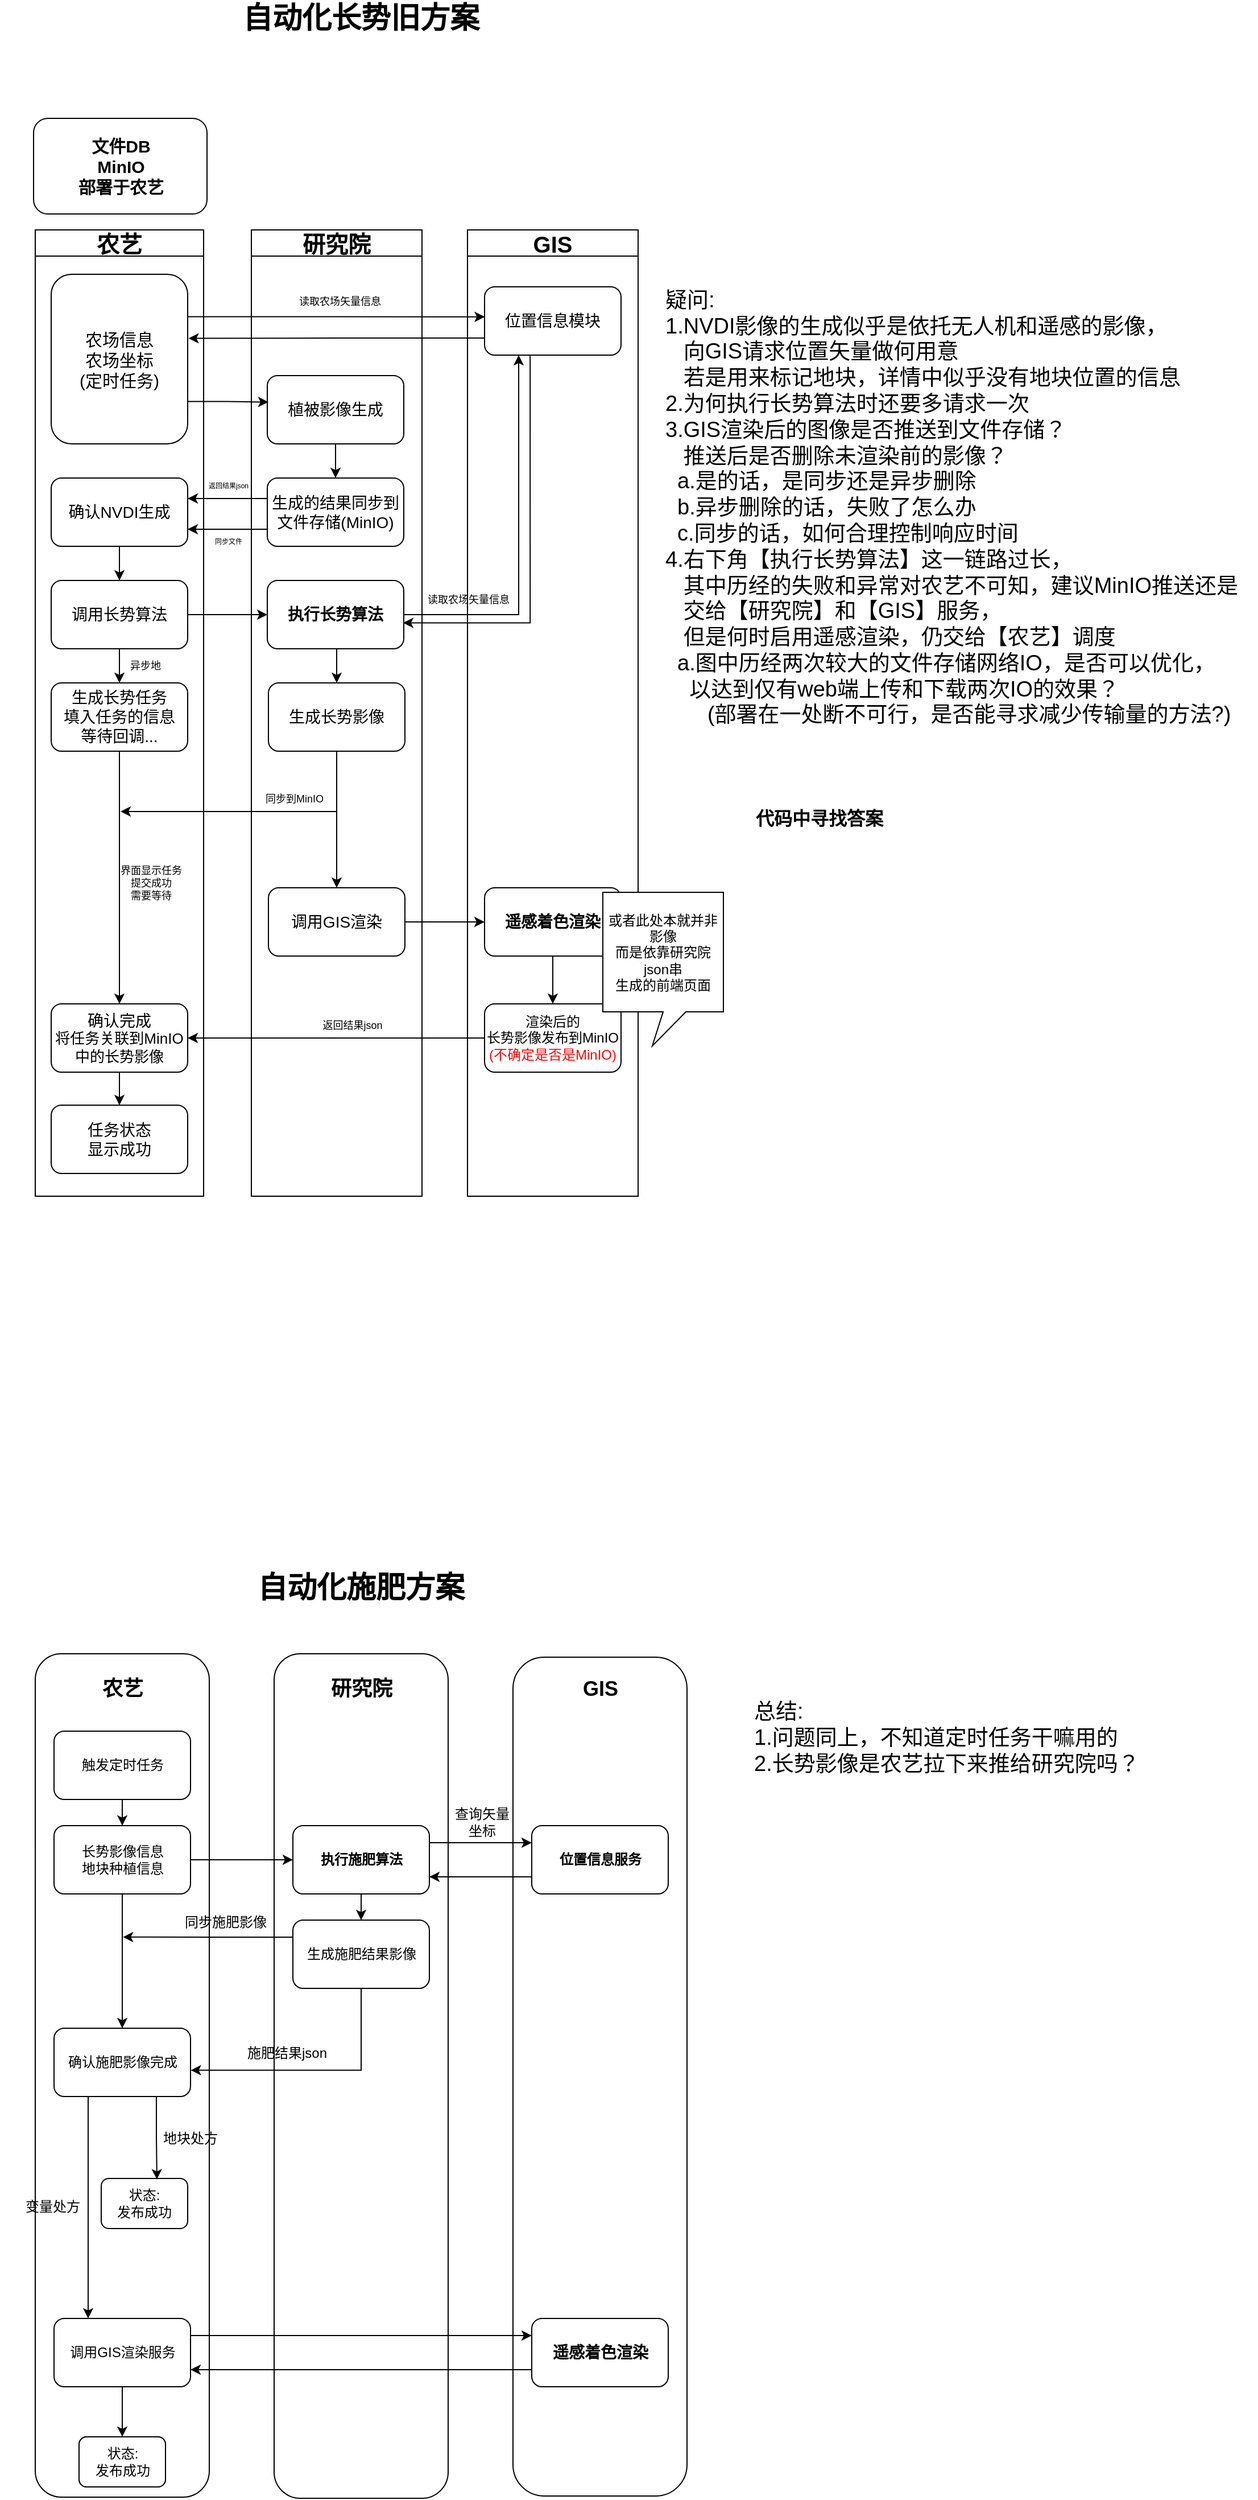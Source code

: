 <mxfile version="24.7.6">
  <diagram name="第 1 页" id="lfJFgyUHGgr_xkrEM4PF">
    <mxGraphModel dx="4097" dy="2403" grid="0" gridSize="10" guides="1" tooltips="1" connect="1" arrows="1" fold="1" page="0" pageScale="1" pageWidth="827" pageHeight="1169" math="0" shadow="0">
      <root>
        <mxCell id="0" />
        <mxCell id="1" parent="0" />
        <mxCell id="Aizblv3qcIen2mevFITz-2" value="&lt;font style=&quot;font-size: 20px;&quot;&gt;农艺&lt;/font&gt;" style="swimlane;whiteSpace=wrap;html=1;" vertex="1" parent="1">
          <mxGeometry x="100" y="350" width="148" height="849" as="geometry">
            <mxRectangle x="100" y="350" width="80" height="40" as="alternateBounds" />
          </mxGeometry>
        </mxCell>
        <mxCell id="Aizblv3qcIen2mevFITz-5" value="&lt;div&gt;&lt;span style=&quot;font-size: 15px; background-color: initial;&quot;&gt;农场信息&lt;/span&gt;&lt;br&gt;&lt;/div&gt;&lt;div style=&quot;font-size: 15px;&quot;&gt;&lt;font style=&quot;font-size: 15px;&quot;&gt;农场坐标&lt;/font&gt;&lt;/div&gt;&lt;div style=&quot;font-size: 15px;&quot;&gt;&lt;font style=&quot;font-size: 15px;&quot;&gt;(定时任务)&lt;/font&gt;&lt;/div&gt;" style="rounded=1;whiteSpace=wrap;html=1;" vertex="1" parent="Aizblv3qcIen2mevFITz-2">
          <mxGeometry x="14" y="39" width="120" height="149" as="geometry" />
        </mxCell>
        <mxCell id="Aizblv3qcIen2mevFITz-15" style="edgeStyle=orthogonalEdgeStyle;rounded=0;orthogonalLoop=1;jettySize=auto;html=1;exitX=0.5;exitY=1;exitDx=0;exitDy=0;entryX=0.5;entryY=0;entryDx=0;entryDy=0;" edge="1" parent="Aizblv3qcIen2mevFITz-2" source="Aizblv3qcIen2mevFITz-11" target="Aizblv3qcIen2mevFITz-14">
          <mxGeometry relative="1" as="geometry" />
        </mxCell>
        <mxCell id="Aizblv3qcIen2mevFITz-11" value="&lt;span style=&quot;font-size: 14px;&quot;&gt;确认NVDI生成&lt;/span&gt;" style="rounded=1;whiteSpace=wrap;html=1;" vertex="1" parent="Aizblv3qcIen2mevFITz-2">
          <mxGeometry x="14" y="218" width="120" height="60" as="geometry" />
        </mxCell>
        <mxCell id="Aizblv3qcIen2mevFITz-21" style="edgeStyle=orthogonalEdgeStyle;rounded=0;orthogonalLoop=1;jettySize=auto;html=1;exitX=0.5;exitY=1;exitDx=0;exitDy=0;" edge="1" parent="Aizblv3qcIen2mevFITz-2" source="Aizblv3qcIen2mevFITz-14" target="Aizblv3qcIen2mevFITz-20">
          <mxGeometry relative="1" as="geometry" />
        </mxCell>
        <mxCell id="Aizblv3qcIen2mevFITz-14" value="&lt;span style=&quot;font-size: 14px;&quot;&gt;调用长势算法&lt;/span&gt;" style="rounded=1;whiteSpace=wrap;html=1;" vertex="1" parent="Aizblv3qcIen2mevFITz-2">
          <mxGeometry x="14" y="308" width="120" height="60" as="geometry" />
        </mxCell>
        <mxCell id="Aizblv3qcIen2mevFITz-53" style="edgeStyle=orthogonalEdgeStyle;rounded=0;orthogonalLoop=1;jettySize=auto;html=1;exitX=0.5;exitY=1;exitDx=0;exitDy=0;entryX=0.5;entryY=0;entryDx=0;entryDy=0;" edge="1" parent="Aizblv3qcIen2mevFITz-2" source="Aizblv3qcIen2mevFITz-20" target="Aizblv3qcIen2mevFITz-52">
          <mxGeometry relative="1" as="geometry" />
        </mxCell>
        <mxCell id="Aizblv3qcIen2mevFITz-20" value="&lt;span style=&quot;font-size: 14px;&quot;&gt;生成长势任务&lt;/span&gt;&lt;div&gt;&lt;span style=&quot;font-size: 14px;&quot;&gt;填入任务的信息&lt;/span&gt;&lt;/div&gt;&lt;div&gt;&lt;span style=&quot;font-size: 14px;&quot;&gt;等待回调...&lt;/span&gt;&lt;/div&gt;" style="rounded=1;whiteSpace=wrap;html=1;" vertex="1" parent="Aizblv3qcIen2mevFITz-2">
          <mxGeometry x="14" y="398" width="120" height="60" as="geometry" />
        </mxCell>
        <mxCell id="Aizblv3qcIen2mevFITz-22" value="异步地" style="text;html=1;align=center;verticalAlign=middle;whiteSpace=wrap;rounded=0;fontSize=9;" vertex="1" parent="Aizblv3qcIen2mevFITz-2">
          <mxGeometry x="67" y="373" width="60" height="20" as="geometry" />
        </mxCell>
        <mxCell id="Aizblv3qcIen2mevFITz-9" style="edgeStyle=orthogonalEdgeStyle;rounded=0;orthogonalLoop=1;jettySize=auto;html=1;exitX=0.5;exitY=1;exitDx=0;exitDy=0;entryX=0.5;entryY=0;entryDx=0;entryDy=0;" edge="1" parent="Aizblv3qcIen2mevFITz-2" source="Aizblv3qcIen2mevFITz-6" target="Aizblv3qcIen2mevFITz-8">
          <mxGeometry relative="1" as="geometry" />
        </mxCell>
        <mxCell id="Aizblv3qcIen2mevFITz-6" value="&lt;span style=&quot;font-size: 14px;&quot;&gt;植被影像生成&lt;/span&gt;" style="rounded=1;whiteSpace=wrap;html=1;" vertex="1" parent="Aizblv3qcIen2mevFITz-2">
          <mxGeometry x="204" y="128" width="120" height="60" as="geometry" />
        </mxCell>
        <mxCell id="Aizblv3qcIen2mevFITz-87" style="edgeStyle=orthogonalEdgeStyle;rounded=0;orthogonalLoop=1;jettySize=auto;html=1;exitX=0;exitY=0.75;exitDx=0;exitDy=0;entryX=1;entryY=0.75;entryDx=0;entryDy=0;" edge="1" parent="Aizblv3qcIen2mevFITz-2" source="Aizblv3qcIen2mevFITz-8" target="Aizblv3qcIen2mevFITz-11">
          <mxGeometry relative="1" as="geometry" />
        </mxCell>
        <mxCell id="Aizblv3qcIen2mevFITz-8" value="&lt;span style=&quot;font-size: 14px;&quot;&gt;生成的结果同步到文件存储(MinIO)&lt;/span&gt;" style="rounded=1;whiteSpace=wrap;html=1;" vertex="1" parent="Aizblv3qcIen2mevFITz-2">
          <mxGeometry x="204" y="218" width="120" height="60" as="geometry" />
        </mxCell>
        <mxCell id="Aizblv3qcIen2mevFITz-17" value="&lt;div&gt;&lt;span style=&quot;font-size: 14px; background-color: initial;&quot;&gt;执行长势算法&lt;/span&gt;&lt;br&gt;&lt;/div&gt;" style="rounded=1;whiteSpace=wrap;html=1;fontStyle=1" vertex="1" parent="Aizblv3qcIen2mevFITz-2">
          <mxGeometry x="204" y="308" width="120" height="60" as="geometry" />
        </mxCell>
        <mxCell id="Aizblv3qcIen2mevFITz-18" style="edgeStyle=orthogonalEdgeStyle;rounded=0;orthogonalLoop=1;jettySize=auto;html=1;exitX=1;exitY=0.5;exitDx=0;exitDy=0;entryX=0;entryY=0.5;entryDx=0;entryDy=0;" edge="1" parent="Aizblv3qcIen2mevFITz-2" source="Aizblv3qcIen2mevFITz-14" target="Aizblv3qcIen2mevFITz-17">
          <mxGeometry relative="1" as="geometry" />
        </mxCell>
        <mxCell id="Aizblv3qcIen2mevFITz-27" style="edgeStyle=orthogonalEdgeStyle;rounded=0;orthogonalLoop=1;jettySize=auto;html=1;exitX=1;exitY=0.75;exitDx=0;exitDy=0;entryX=0.008;entryY=0.388;entryDx=0;entryDy=0;entryPerimeter=0;" edge="1" parent="Aizblv3qcIen2mevFITz-2" source="Aizblv3qcIen2mevFITz-5" target="Aizblv3qcIen2mevFITz-6">
          <mxGeometry relative="1" as="geometry" />
        </mxCell>
        <mxCell id="Aizblv3qcIen2mevFITz-57" style="edgeStyle=orthogonalEdgeStyle;rounded=0;orthogonalLoop=1;jettySize=auto;html=1;exitX=0.5;exitY=1;exitDx=0;exitDy=0;entryX=0.5;entryY=0;entryDx=0;entryDy=0;" edge="1" parent="Aizblv3qcIen2mevFITz-2" source="Aizblv3qcIen2mevFITz-52" target="Aizblv3qcIen2mevFITz-56">
          <mxGeometry relative="1" as="geometry" />
        </mxCell>
        <mxCell id="Aizblv3qcIen2mevFITz-52" value="&lt;span style=&quot;font-size: 14px;&quot;&gt;确认完成&lt;/span&gt;&lt;div&gt;&lt;span style=&quot;font-size: 13px;&quot;&gt;将任务关联到MinIO中的长势影像&lt;/span&gt;&lt;/div&gt;" style="rounded=1;whiteSpace=wrap;html=1;" vertex="1" parent="Aizblv3qcIen2mevFITz-2">
          <mxGeometry x="14" y="680" width="120" height="60" as="geometry" />
        </mxCell>
        <mxCell id="Aizblv3qcIen2mevFITz-55" value="界面显示任务提交成功&lt;div&gt;需要等待&lt;/div&gt;" style="text;html=1;align=center;verticalAlign=middle;whiteSpace=wrap;rounded=0;fontSize=9;" vertex="1" parent="Aizblv3qcIen2mevFITz-2">
          <mxGeometry x="72" y="564" width="60" height="20" as="geometry" />
        </mxCell>
        <mxCell id="Aizblv3qcIen2mevFITz-56" value="&lt;span style=&quot;font-size: 14px;&quot;&gt;任务状态&lt;/span&gt;&lt;div&gt;&lt;span style=&quot;font-size: 14px;&quot;&gt;显示成功&lt;/span&gt;&lt;/div&gt;" style="rounded=1;whiteSpace=wrap;html=1;" vertex="1" parent="Aizblv3qcIen2mevFITz-2">
          <mxGeometry x="14" y="769" width="120" height="60" as="geometry" />
        </mxCell>
        <mxCell id="Aizblv3qcIen2mevFITz-3" value="&lt;font style=&quot;font-size: 20px;&quot;&gt;研究院&lt;/font&gt;" style="swimlane;whiteSpace=wrap;html=1;" vertex="1" parent="1">
          <mxGeometry x="290" y="350" width="150" height="849" as="geometry" />
        </mxCell>
        <mxCell id="Aizblv3qcIen2mevFITz-34" value="读取农场矢量信息" style="text;html=1;align=center;verticalAlign=middle;whiteSpace=wrap;rounded=0;fontSize=9;" vertex="1" parent="Aizblv3qcIen2mevFITz-3">
          <mxGeometry x="37" y="53" width="82" height="20" as="geometry" />
        </mxCell>
        <mxCell id="Aizblv3qcIen2mevFITz-82" style="edgeStyle=orthogonalEdgeStyle;rounded=0;orthogonalLoop=1;jettySize=auto;html=1;exitX=0.5;exitY=1;exitDx=0;exitDy=0;" edge="1" parent="Aizblv3qcIen2mevFITz-3" source="Aizblv3qcIen2mevFITz-38" target="Aizblv3qcIen2mevFITz-42">
          <mxGeometry relative="1" as="geometry" />
        </mxCell>
        <mxCell id="Aizblv3qcIen2mevFITz-38" value="&lt;span style=&quot;font-size: 14px;&quot;&gt;生成长势影像&lt;/span&gt;" style="rounded=1;whiteSpace=wrap;html=1;" vertex="1" parent="Aizblv3qcIen2mevFITz-3">
          <mxGeometry x="15" y="398" width="120" height="60" as="geometry" />
        </mxCell>
        <mxCell id="Aizblv3qcIen2mevFITz-42" value="&lt;span style=&quot;font-size: 14px;&quot;&gt;调用GIS渲染&lt;/span&gt;" style="rounded=1;whiteSpace=wrap;html=1;" vertex="1" parent="Aizblv3qcIen2mevFITz-3">
          <mxGeometry x="15" y="578" width="120" height="60" as="geometry" />
        </mxCell>
        <mxCell id="Aizblv3qcIen2mevFITz-83" value="" style="endArrow=classic;html=1;rounded=0;" edge="1" parent="Aizblv3qcIen2mevFITz-3">
          <mxGeometry width="50" height="50" relative="1" as="geometry">
            <mxPoint x="75" y="511" as="sourcePoint" />
            <mxPoint x="-115" y="511" as="targetPoint" />
          </mxGeometry>
        </mxCell>
        <mxCell id="Aizblv3qcIen2mevFITz-84" value="同步到MinIO" style="text;html=1;align=center;verticalAlign=middle;whiteSpace=wrap;rounded=0;fontSize=9;" vertex="1" parent="Aizblv3qcIen2mevFITz-3">
          <mxGeometry x="-3" y="490" width="82" height="20" as="geometry" />
        </mxCell>
        <mxCell id="Aizblv3qcIen2mevFITz-85" value="返回结果json" style="text;html=1;align=center;verticalAlign=middle;whiteSpace=wrap;rounded=0;fontSize=9;" vertex="1" parent="Aizblv3qcIen2mevFITz-3">
          <mxGeometry x="48" y="689" width="82" height="20" as="geometry" />
        </mxCell>
        <mxCell id="Aizblv3qcIen2mevFITz-4" value="&lt;font style=&quot;font-size: 20px;&quot;&gt;GIS&lt;/font&gt;" style="swimlane;whiteSpace=wrap;html=1;" vertex="1" parent="1">
          <mxGeometry x="480" y="350" width="150" height="849" as="geometry" />
        </mxCell>
        <mxCell id="Aizblv3qcIen2mevFITz-33" style="edgeStyle=orthogonalEdgeStyle;rounded=0;orthogonalLoop=1;jettySize=auto;html=1;exitX=0;exitY=0.75;exitDx=0;exitDy=0;" edge="1" parent="Aizblv3qcIen2mevFITz-4" source="Aizblv3qcIen2mevFITz-30">
          <mxGeometry relative="1" as="geometry">
            <mxPoint x="-245.286" y="95.286" as="targetPoint" />
          </mxGeometry>
        </mxCell>
        <mxCell id="Aizblv3qcIen2mevFITz-30" value="&lt;span style=&quot;font-size: 14px;&quot;&gt;位置信息模块&lt;/span&gt;" style="rounded=1;whiteSpace=wrap;html=1;" vertex="1" parent="Aizblv3qcIen2mevFITz-4">
          <mxGeometry x="15" y="50" width="120" height="60" as="geometry" />
        </mxCell>
        <mxCell id="Aizblv3qcIen2mevFITz-36" value="读取农场矢量信息" style="text;html=1;align=center;verticalAlign=middle;whiteSpace=wrap;rounded=0;fontSize=9;" vertex="1" parent="Aizblv3qcIen2mevFITz-4">
          <mxGeometry x="-40" y="315" width="82" height="20" as="geometry" />
        </mxCell>
        <mxCell id="Aizblv3qcIen2mevFITz-51" style="edgeStyle=orthogonalEdgeStyle;rounded=0;orthogonalLoop=1;jettySize=auto;html=1;exitX=0.5;exitY=1;exitDx=0;exitDy=0;entryX=0.5;entryY=0;entryDx=0;entryDy=0;" edge="1" parent="Aizblv3qcIen2mevFITz-4" source="Aizblv3qcIen2mevFITz-44" target="Aizblv3qcIen2mevFITz-50">
          <mxGeometry relative="1" as="geometry" />
        </mxCell>
        <mxCell id="Aizblv3qcIen2mevFITz-44" value="&lt;span style=&quot;font-size: 14px;&quot;&gt;遥感着色渲染&lt;/span&gt;" style="rounded=1;whiteSpace=wrap;html=1;fontStyle=1" vertex="1" parent="Aizblv3qcIen2mevFITz-4">
          <mxGeometry x="15" y="578" width="120" height="60" as="geometry" />
        </mxCell>
        <mxCell id="Aizblv3qcIen2mevFITz-50" value="&lt;font style=&quot;font-size: 12px;&quot;&gt;渲染后的&lt;/font&gt;&lt;div style=&quot;&quot;&gt;&lt;font style=&quot;font-size: 12px;&quot;&gt;长势影像发布到MinIO&lt;/font&gt;&lt;/div&gt;&lt;div style=&quot;&quot;&gt;&lt;font color=&quot;#f50a0a&quot; style=&quot;font-size: 12px;&quot;&gt;(不确定是否是MinIO)&lt;/font&gt;&lt;/div&gt;" style="rounded=1;whiteSpace=wrap;html=1;" vertex="1" parent="Aizblv3qcIen2mevFITz-4">
          <mxGeometry x="15" y="680" width="120" height="60" as="geometry" />
        </mxCell>
        <mxCell id="Aizblv3qcIen2mevFITz-16" value="自动化长势旧方案" style="text;html=1;align=center;verticalAlign=middle;whiteSpace=wrap;rounded=0;fontStyle=1;fontSize=26;" vertex="1" parent="1">
          <mxGeometry x="270.25" y="149" width="232.5" height="30" as="geometry" />
        </mxCell>
        <mxCell id="Aizblv3qcIen2mevFITz-31" style="edgeStyle=orthogonalEdgeStyle;rounded=0;orthogonalLoop=1;jettySize=auto;html=1;exitX=1;exitY=0.25;exitDx=0;exitDy=0;entryX=0.002;entryY=0.44;entryDx=0;entryDy=0;entryPerimeter=0;" edge="1" parent="1" source="Aizblv3qcIen2mevFITz-5" target="Aizblv3qcIen2mevFITz-30">
          <mxGeometry relative="1" as="geometry" />
        </mxCell>
        <mxCell id="Aizblv3qcIen2mevFITz-35" style="edgeStyle=orthogonalEdgeStyle;rounded=0;orthogonalLoop=1;jettySize=auto;html=1;exitX=1;exitY=0.5;exitDx=0;exitDy=0;entryX=0.25;entryY=1;entryDx=0;entryDy=0;" edge="1" parent="1" source="Aizblv3qcIen2mevFITz-17" target="Aizblv3qcIen2mevFITz-30">
          <mxGeometry relative="1" as="geometry" />
        </mxCell>
        <mxCell id="Aizblv3qcIen2mevFITz-37" style="edgeStyle=orthogonalEdgeStyle;rounded=0;orthogonalLoop=1;jettySize=auto;html=1;exitX=0.334;exitY=1.011;exitDx=0;exitDy=0;entryX=0.995;entryY=0.62;entryDx=0;entryDy=0;exitPerimeter=0;entryPerimeter=0;" edge="1" parent="1" source="Aizblv3qcIen2mevFITz-30" target="Aizblv3qcIen2mevFITz-17">
          <mxGeometry relative="1" as="geometry" />
        </mxCell>
        <mxCell id="Aizblv3qcIen2mevFITz-39" style="edgeStyle=orthogonalEdgeStyle;rounded=0;orthogonalLoop=1;jettySize=auto;html=1;exitX=0.5;exitY=1;exitDx=0;exitDy=0;entryX=0.5;entryY=0;entryDx=0;entryDy=0;" edge="1" parent="1" source="Aizblv3qcIen2mevFITz-17" target="Aizblv3qcIen2mevFITz-38">
          <mxGeometry relative="1" as="geometry" />
        </mxCell>
        <mxCell id="Aizblv3qcIen2mevFITz-49" style="edgeStyle=orthogonalEdgeStyle;rounded=0;orthogonalLoop=1;jettySize=auto;html=1;exitX=1;exitY=0.5;exitDx=0;exitDy=0;entryX=0;entryY=0.5;entryDx=0;entryDy=0;" edge="1" parent="1" source="Aizblv3qcIen2mevFITz-42" target="Aizblv3qcIen2mevFITz-44">
          <mxGeometry relative="1" as="geometry" />
        </mxCell>
        <mxCell id="Aizblv3qcIen2mevFITz-54" style="edgeStyle=orthogonalEdgeStyle;rounded=0;orthogonalLoop=1;jettySize=auto;html=1;exitX=0;exitY=0.5;exitDx=0;exitDy=0;entryX=1;entryY=0.5;entryDx=0;entryDy=0;" edge="1" parent="1" source="Aizblv3qcIen2mevFITz-50" target="Aizblv3qcIen2mevFITz-52">
          <mxGeometry relative="1" as="geometry" />
        </mxCell>
        <mxCell id="Aizblv3qcIen2mevFITz-58" value="&lt;font style=&quot;font-size: 19px;&quot;&gt;疑问:&lt;/font&gt;&lt;div style=&quot;font-size: 19px;&quot;&gt;&lt;font style=&quot;font-size: 19px;&quot;&gt;1.NVDI影像的生成似乎是依托无人机和遥感的影像，&lt;/font&gt;&lt;/div&gt;&lt;div style=&quot;font-size: 19px;&quot;&gt;&lt;font style=&quot;font-size: 19px;&quot;&gt;&amp;nbsp; &amp;nbsp;向GIS请求位置矢量做何用意&lt;/font&gt;&lt;/div&gt;&lt;div style=&quot;font-size: 19px;&quot;&gt;&lt;font style=&quot;font-size: 19px;&quot;&gt;&amp;nbsp; &amp;nbsp;若是用来标记地块，详情中似乎没有地块位置的信息&lt;/font&gt;&lt;/div&gt;&lt;div style=&quot;font-size: 19px;&quot;&gt;&lt;font style=&quot;font-size: 19px;&quot;&gt;2.为何执行长势算法时还要多请求一次&lt;/font&gt;&lt;/div&gt;&lt;div style=&quot;font-size: 19px;&quot;&gt;&lt;font style=&quot;font-size: 19px;&quot;&gt;3.GIS渲染后的图像是否推送到文件存储？&lt;/font&gt;&lt;/div&gt;&lt;div style=&quot;font-size: 19px;&quot;&gt;&lt;font style=&quot;font-size: 19px;&quot;&gt;&amp;nbsp; &amp;nbsp;推送后是否删除未渲染前的影像？&lt;/font&gt;&lt;/div&gt;&lt;div style=&quot;font-size: 19px;&quot;&gt;&lt;font style=&quot;font-size: 19px;&quot;&gt;&amp;nbsp; a.是的话，是同步还是异步删除&lt;/font&gt;&lt;/div&gt;&lt;div style=&quot;font-size: 19px;&quot;&gt;&lt;font style=&quot;font-size: 19px;&quot;&gt;&amp;nbsp; b.异步删除的话，失败了怎么办&lt;/font&gt;&lt;/div&gt;&lt;div style=&quot;font-size: 19px;&quot;&gt;&lt;font style=&quot;font-size: 19px;&quot;&gt;&amp;nbsp; c.同步的话，如何合理控制响应时间&lt;/font&gt;&lt;/div&gt;&lt;div style=&quot;font-size: 19px;&quot;&gt;&lt;font style=&quot;font-size: 19px;&quot;&gt;4.右下角【执行长势算法】这一链路过长，&lt;/font&gt;&lt;/div&gt;&lt;div style=&quot;font-size: 19px;&quot;&gt;&lt;font style=&quot;font-size: 19px;&quot;&gt;&amp;nbsp; &amp;nbsp;其中历经的失败和异常对农艺不可知，建议MinIO推送还是&lt;/font&gt;&lt;/div&gt;&lt;div style=&quot;font-size: 19px;&quot;&gt;&amp;nbsp; &amp;nbsp;交给【研究院】和【GIS】服务，&lt;/div&gt;&lt;div style=&quot;font-size: 19px;&quot;&gt;&amp;nbsp; &amp;nbsp;但是何时启用遥感渲染，仍交给【农艺】调度&lt;/div&gt;&lt;div style=&quot;font-size: 19px;&quot;&gt;&amp;nbsp; a.图中历经两次较大的文件存储网络IO，是否可以优化，&lt;/div&gt;&lt;div style=&quot;font-size: 19px;&quot;&gt;&amp;nbsp; &amp;nbsp; 以达到仅有web端上传和下载两次IO的效果？&lt;/div&gt;&lt;div style=&quot;font-size: 19px;&quot;&gt;&amp;nbsp; &amp;nbsp; &amp;nbsp; &amp;nbsp;(部署在一处断不可行，是否能寻求减少传输量的方法?)&lt;/div&gt;" style="text;html=1;align=left;verticalAlign=middle;resizable=0;points=[];autosize=1;strokeColor=none;fillColor=none;" vertex="1" parent="1">
          <mxGeometry x="652" y="394" width="522" height="400" as="geometry" />
        </mxCell>
        <mxCell id="Aizblv3qcIen2mevFITz-59" value="&lt;b&gt;&lt;font style=&quot;font-size: 16px;&quot;&gt;代码中寻找答案&lt;/font&gt;&lt;/b&gt;" style="text;html=1;align=center;verticalAlign=middle;resizable=0;points=[];autosize=1;strokeColor=none;fillColor=none;" vertex="1" parent="1">
          <mxGeometry x="724" y="851" width="130" height="31" as="geometry" />
        </mxCell>
        <mxCell id="Aizblv3qcIen2mevFITz-61" value="" style="rounded=1;whiteSpace=wrap;html=1;" vertex="1" parent="1">
          <mxGeometry x="100" y="1601" width="153" height="741" as="geometry" />
        </mxCell>
        <mxCell id="Aizblv3qcIen2mevFITz-62" value="自动化施肥方案" style="text;html=1;align=center;verticalAlign=middle;whiteSpace=wrap;rounded=0;fontStyle=1;fontSize=26;" vertex="1" parent="1">
          <mxGeometry x="270.25" y="1528" width="232.5" height="30" as="geometry" />
        </mxCell>
        <mxCell id="Aizblv3qcIen2mevFITz-63" value="" style="rounded=1;whiteSpace=wrap;html=1;" vertex="1" parent="1">
          <mxGeometry x="310" y="1601" width="153" height="742" as="geometry" />
        </mxCell>
        <mxCell id="Aizblv3qcIen2mevFITz-64" value="" style="rounded=1;whiteSpace=wrap;html=1;arcSize=18;" vertex="1" parent="1">
          <mxGeometry x="520" y="1604" width="153" height="737" as="geometry" />
        </mxCell>
        <mxCell id="Aizblv3qcIen2mevFITz-65" value="农艺" style="text;html=1;align=center;verticalAlign=middle;whiteSpace=wrap;rounded=0;fontSize=18;fontStyle=1" vertex="1" parent="1">
          <mxGeometry x="146.5" y="1617" width="60" height="30" as="geometry" />
        </mxCell>
        <mxCell id="Aizblv3qcIen2mevFITz-66" value="研究院" style="text;html=1;align=center;verticalAlign=middle;whiteSpace=wrap;rounded=0;fontSize=18;fontStyle=1" vertex="1" parent="1">
          <mxGeometry x="356.5" y="1617" width="60" height="30" as="geometry" />
        </mxCell>
        <mxCell id="Aizblv3qcIen2mevFITz-67" value="GIS" style="text;html=1;align=center;verticalAlign=middle;whiteSpace=wrap;rounded=0;fontSize=18;fontStyle=1" vertex="1" parent="1">
          <mxGeometry x="566.5" y="1617" width="60" height="30" as="geometry" />
        </mxCell>
        <mxCell id="Aizblv3qcIen2mevFITz-68" value="&lt;span style=&quot;font-size: 19px;&quot;&gt;总结:&lt;/span&gt;&lt;div&gt;&lt;span style=&quot;font-size: 19px;&quot;&gt;1.问题同上，不知道定时任务干嘛用的&lt;/span&gt;&lt;/div&gt;&lt;div&gt;&lt;span style=&quot;font-size: 19px;&quot;&gt;2.长势影像是农艺拉下来推给研究院吗？&lt;/span&gt;&lt;/div&gt;&lt;div&gt;&lt;br&gt;&lt;/div&gt;" style="text;html=1;align=left;verticalAlign=middle;resizable=0;points=[];autosize=1;strokeColor=none;fillColor=none;" vertex="1" parent="1">
          <mxGeometry x="730" y="1634" width="357" height="95" as="geometry" />
        </mxCell>
        <mxCell id="Aizblv3qcIen2mevFITz-74" style="edgeStyle=orthogonalEdgeStyle;rounded=0;orthogonalLoop=1;jettySize=auto;html=1;exitX=1;exitY=0.5;exitDx=0;exitDy=0;entryX=0;entryY=0.5;entryDx=0;entryDy=0;" edge="1" parent="1" source="Aizblv3qcIen2mevFITz-69" target="Aizblv3qcIen2mevFITz-73">
          <mxGeometry relative="1" as="geometry" />
        </mxCell>
        <mxCell id="Aizblv3qcIen2mevFITz-102" style="edgeStyle=orthogonalEdgeStyle;rounded=0;orthogonalLoop=1;jettySize=auto;html=1;exitX=0.5;exitY=1;exitDx=0;exitDy=0;entryX=0.5;entryY=0;entryDx=0;entryDy=0;" edge="1" parent="1" source="Aizblv3qcIen2mevFITz-69" target="Aizblv3qcIen2mevFITz-101">
          <mxGeometry relative="1" as="geometry" />
        </mxCell>
        <mxCell id="Aizblv3qcIen2mevFITz-69" value="长势影像信息&lt;div&gt;地块种植信息&lt;/div&gt;" style="rounded=1;whiteSpace=wrap;html=1;" vertex="1" parent="1">
          <mxGeometry x="116.5" y="1752" width="120" height="60" as="geometry" />
        </mxCell>
        <mxCell id="Aizblv3qcIen2mevFITz-70" value="&lt;div style=&quot;font-size: 15px;&quot;&gt;文件DB&lt;/div&gt;MinIO&lt;div&gt;部署于农艺&lt;/div&gt;" style="rounded=1;whiteSpace=wrap;html=1;fontStyle=1;fontSize=15;" vertex="1" parent="1">
          <mxGeometry x="98.5" y="252" width="152.5" height="84" as="geometry" />
        </mxCell>
        <mxCell id="Aizblv3qcIen2mevFITz-72" style="edgeStyle=orthogonalEdgeStyle;rounded=0;orthogonalLoop=1;jettySize=auto;html=1;exitX=0.5;exitY=1;exitDx=0;exitDy=0;entryX=0.5;entryY=0;entryDx=0;entryDy=0;" edge="1" parent="1" source="Aizblv3qcIen2mevFITz-71" target="Aizblv3qcIen2mevFITz-69">
          <mxGeometry relative="1" as="geometry" />
        </mxCell>
        <mxCell id="Aizblv3qcIen2mevFITz-71" value="触发定时任务" style="rounded=1;whiteSpace=wrap;html=1;" vertex="1" parent="1">
          <mxGeometry x="116.5" y="1669" width="120" height="60" as="geometry" />
        </mxCell>
        <mxCell id="Aizblv3qcIen2mevFITz-76" style="edgeStyle=orthogonalEdgeStyle;rounded=0;orthogonalLoop=1;jettySize=auto;html=1;exitX=1;exitY=0.25;exitDx=0;exitDy=0;entryX=0;entryY=0.25;entryDx=0;entryDy=0;" edge="1" parent="1" source="Aizblv3qcIen2mevFITz-73" target="Aizblv3qcIen2mevFITz-75">
          <mxGeometry relative="1" as="geometry" />
        </mxCell>
        <mxCell id="Aizblv3qcIen2mevFITz-86" style="edgeStyle=orthogonalEdgeStyle;rounded=0;orthogonalLoop=1;jettySize=auto;html=1;exitX=0.5;exitY=1;exitDx=0;exitDy=0;entryX=0.5;entryY=0;entryDx=0;entryDy=0;" edge="1" parent="1" source="Aizblv3qcIen2mevFITz-73" target="Aizblv3qcIen2mevFITz-79">
          <mxGeometry relative="1" as="geometry" />
        </mxCell>
        <mxCell id="Aizblv3qcIen2mevFITz-73" value="执行施肥算法" style="rounded=1;whiteSpace=wrap;html=1;fontStyle=1" vertex="1" parent="1">
          <mxGeometry x="326.5" y="1752" width="120" height="60" as="geometry" />
        </mxCell>
        <mxCell id="Aizblv3qcIen2mevFITz-77" style="edgeStyle=orthogonalEdgeStyle;rounded=0;orthogonalLoop=1;jettySize=auto;html=1;exitX=0;exitY=0.75;exitDx=0;exitDy=0;entryX=1;entryY=0.75;entryDx=0;entryDy=0;" edge="1" parent="1" source="Aizblv3qcIen2mevFITz-75" target="Aizblv3qcIen2mevFITz-73">
          <mxGeometry relative="1" as="geometry" />
        </mxCell>
        <mxCell id="Aizblv3qcIen2mevFITz-75" value="位置信息服务" style="rounded=1;whiteSpace=wrap;html=1;fontStyle=1" vertex="1" parent="1">
          <mxGeometry x="536.5" y="1752" width="120" height="60" as="geometry" />
        </mxCell>
        <mxCell id="Aizblv3qcIen2mevFITz-78" value="查询矢量坐标" style="text;html=1;align=center;verticalAlign=middle;whiteSpace=wrap;rounded=0;" vertex="1" parent="1">
          <mxGeometry x="463" y="1734" width="60" height="30" as="geometry" />
        </mxCell>
        <mxCell id="Aizblv3qcIen2mevFITz-108" style="edgeStyle=orthogonalEdgeStyle;rounded=0;orthogonalLoop=1;jettySize=auto;html=1;exitX=0;exitY=0.25;exitDx=0;exitDy=0;" edge="1" parent="1" source="Aizblv3qcIen2mevFITz-79">
          <mxGeometry relative="1" as="geometry">
            <mxPoint x="177.075" y="1849.896" as="targetPoint" />
          </mxGeometry>
        </mxCell>
        <mxCell id="Aizblv3qcIen2mevFITz-79" value="生成施肥结果影像" style="rounded=1;whiteSpace=wrap;html=1;fontStyle=0" vertex="1" parent="1">
          <mxGeometry x="326.5" y="1835" width="120" height="60" as="geometry" />
        </mxCell>
        <mxCell id="Aizblv3qcIen2mevFITz-12" style="edgeStyle=orthogonalEdgeStyle;rounded=0;orthogonalLoop=1;jettySize=auto;html=1;exitX=0;exitY=0.5;exitDx=0;exitDy=0;entryX=1;entryY=0.5;entryDx=0;entryDy=0;" edge="1" parent="1">
          <mxGeometry relative="1" as="geometry">
            <mxPoint x="304" y="586" as="sourcePoint" />
            <mxPoint x="234" y="586" as="targetPoint" />
          </mxGeometry>
        </mxCell>
        <mxCell id="Aizblv3qcIen2mevFITz-13" value="返回结果json" style="text;html=1;align=center;verticalAlign=middle;whiteSpace=wrap;rounded=0;fontSize=6;" vertex="1" parent="1">
          <mxGeometry x="240" y="565" width="60" height="20" as="geometry" />
        </mxCell>
        <mxCell id="Aizblv3qcIen2mevFITz-88" value="同步文件" style="text;html=1;align=center;verticalAlign=middle;whiteSpace=wrap;rounded=0;fontSize=6;" vertex="1" parent="1">
          <mxGeometry x="240" y="614" width="60" height="20" as="geometry" />
        </mxCell>
        <mxCell id="Aizblv3qcIen2mevFITz-95" value="或者此处本就并非影像&lt;div&gt;而是依靠研究院json串&lt;/div&gt;&lt;div&gt;生成的前端页面&lt;/div&gt;" style="shape=callout;whiteSpace=wrap;html=1;perimeter=calloutPerimeter;position2=0.41;" vertex="1" parent="1">
          <mxGeometry x="599" y="932" width="106" height="135" as="geometry" />
        </mxCell>
        <mxCell id="Aizblv3qcIen2mevFITz-100" value="同步施肥影像" style="text;html=1;align=center;verticalAlign=middle;whiteSpace=wrap;rounded=0;" vertex="1" parent="1">
          <mxGeometry x="221" y="1822" width="93" height="30" as="geometry" />
        </mxCell>
        <mxCell id="Aizblv3qcIen2mevFITz-112" style="edgeStyle=orthogonalEdgeStyle;rounded=0;orthogonalLoop=1;jettySize=auto;html=1;exitX=0.25;exitY=1;exitDx=0;exitDy=0;entryX=0.25;entryY=0;entryDx=0;entryDy=0;" edge="1" parent="1" source="Aizblv3qcIen2mevFITz-101" target="Aizblv3qcIen2mevFITz-111">
          <mxGeometry relative="1" as="geometry" />
        </mxCell>
        <mxCell id="Aizblv3qcIen2mevFITz-101" value="确认施肥影像完成" style="rounded=1;whiteSpace=wrap;html=1;fontStyle=0" vertex="1" parent="1">
          <mxGeometry x="116.5" y="1930" width="120" height="60" as="geometry" />
        </mxCell>
        <mxCell id="Aizblv3qcIen2mevFITz-105" value="施肥结果json" style="text;html=1;align=center;verticalAlign=middle;whiteSpace=wrap;rounded=0;" vertex="1" parent="1">
          <mxGeometry x="275" y="1937" width="93" height="30" as="geometry" />
        </mxCell>
        <mxCell id="Aizblv3qcIen2mevFITz-110" style="edgeStyle=orthogonalEdgeStyle;rounded=0;orthogonalLoop=1;jettySize=auto;html=1;exitX=0.5;exitY=1;exitDx=0;exitDy=0;entryX=1.002;entryY=0.615;entryDx=0;entryDy=0;entryPerimeter=0;" edge="1" parent="1" source="Aizblv3qcIen2mevFITz-79" target="Aizblv3qcIen2mevFITz-101">
          <mxGeometry relative="1" as="geometry" />
        </mxCell>
        <mxCell id="Aizblv3qcIen2mevFITz-119" style="edgeStyle=orthogonalEdgeStyle;rounded=0;orthogonalLoop=1;jettySize=auto;html=1;exitX=1;exitY=0.25;exitDx=0;exitDy=0;entryX=0;entryY=0.25;entryDx=0;entryDy=0;" edge="1" parent="1" source="Aizblv3qcIen2mevFITz-111" target="Aizblv3qcIen2mevFITz-118">
          <mxGeometry relative="1" as="geometry" />
        </mxCell>
        <mxCell id="Aizblv3qcIen2mevFITz-124" style="edgeStyle=orthogonalEdgeStyle;rounded=0;orthogonalLoop=1;jettySize=auto;html=1;exitX=0.5;exitY=1;exitDx=0;exitDy=0;entryX=0.5;entryY=0;entryDx=0;entryDy=0;" edge="1" parent="1" source="Aizblv3qcIen2mevFITz-111" target="Aizblv3qcIen2mevFITz-123">
          <mxGeometry relative="1" as="geometry" />
        </mxCell>
        <mxCell id="Aizblv3qcIen2mevFITz-111" value="调用GIS渲染服务" style="rounded=1;whiteSpace=wrap;html=1;fontStyle=0" vertex="1" parent="1">
          <mxGeometry x="116.5" y="2185" width="120" height="60" as="geometry" />
        </mxCell>
        <mxCell id="Aizblv3qcIen2mevFITz-113" value="&lt;div&gt;状态:&lt;/div&gt;&lt;div&gt;发布成功&lt;/div&gt;" style="rounded=1;whiteSpace=wrap;html=1;fontStyle=0" vertex="1" parent="1">
          <mxGeometry x="158" y="2062" width="76" height="44" as="geometry" />
        </mxCell>
        <mxCell id="Aizblv3qcIen2mevFITz-114" style="edgeStyle=orthogonalEdgeStyle;rounded=0;orthogonalLoop=1;jettySize=auto;html=1;exitX=0.75;exitY=1;exitDx=0;exitDy=0;entryX=0.644;entryY=0.018;entryDx=0;entryDy=0;entryPerimeter=0;" edge="1" parent="1" source="Aizblv3qcIen2mevFITz-101" target="Aizblv3qcIen2mevFITz-113">
          <mxGeometry relative="1" as="geometry" />
        </mxCell>
        <mxCell id="Aizblv3qcIen2mevFITz-115" value="地块处方" style="text;html=1;align=center;verticalAlign=middle;whiteSpace=wrap;rounded=0;" vertex="1" parent="1">
          <mxGeometry x="190" y="2012" width="93" height="30" as="geometry" />
        </mxCell>
        <mxCell id="Aizblv3qcIen2mevFITz-117" value="变量处方" style="text;html=1;align=center;verticalAlign=middle;whiteSpace=wrap;rounded=0;" vertex="1" parent="1">
          <mxGeometry x="69" y="2072" width="93" height="30" as="geometry" />
        </mxCell>
        <mxCell id="Aizblv3qcIen2mevFITz-120" style="edgeStyle=orthogonalEdgeStyle;rounded=0;orthogonalLoop=1;jettySize=auto;html=1;exitX=0;exitY=0.75;exitDx=0;exitDy=0;entryX=1;entryY=0.75;entryDx=0;entryDy=0;" edge="1" parent="1" source="Aizblv3qcIen2mevFITz-118" target="Aizblv3qcIen2mevFITz-111">
          <mxGeometry relative="1" as="geometry" />
        </mxCell>
        <mxCell id="Aizblv3qcIen2mevFITz-118" value="&lt;span style=&quot;font-size: 14px;&quot;&gt;遥感着色渲染&lt;/span&gt;" style="rounded=1;whiteSpace=wrap;html=1;fontStyle=1" vertex="1" parent="1">
          <mxGeometry x="536.5" y="2185" width="120" height="60" as="geometry" />
        </mxCell>
        <mxCell id="Aizblv3qcIen2mevFITz-122" value="任务完成" style="rounded=1;whiteSpace=wrap;html=1;fontStyle=0" vertex="1" parent="1">
          <mxGeometry x="138.5" y="2289" width="76" height="44" as="geometry" />
        </mxCell>
        <mxCell id="Aizblv3qcIen2mevFITz-123" value="&lt;div&gt;状态:&lt;/div&gt;&lt;div&gt;发布成功&lt;/div&gt;" style="rounded=1;whiteSpace=wrap;html=1;fontStyle=0" vertex="1" parent="1">
          <mxGeometry x="138.5" y="2289" width="76" height="44" as="geometry" />
        </mxCell>
      </root>
    </mxGraphModel>
  </diagram>
</mxfile>
